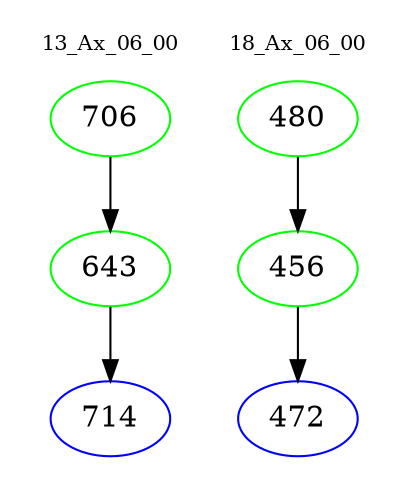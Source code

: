 digraph{
subgraph cluster_0 {
color = white
label = "13_Ax_06_00";
fontsize=10;
T0_706 [label="706", color="green"]
T0_706 -> T0_643 [color="black"]
T0_643 [label="643", color="green"]
T0_643 -> T0_714 [color="black"]
T0_714 [label="714", color="blue"]
}
subgraph cluster_1 {
color = white
label = "18_Ax_06_00";
fontsize=10;
T1_480 [label="480", color="green"]
T1_480 -> T1_456 [color="black"]
T1_456 [label="456", color="green"]
T1_456 -> T1_472 [color="black"]
T1_472 [label="472", color="blue"]
}
}

